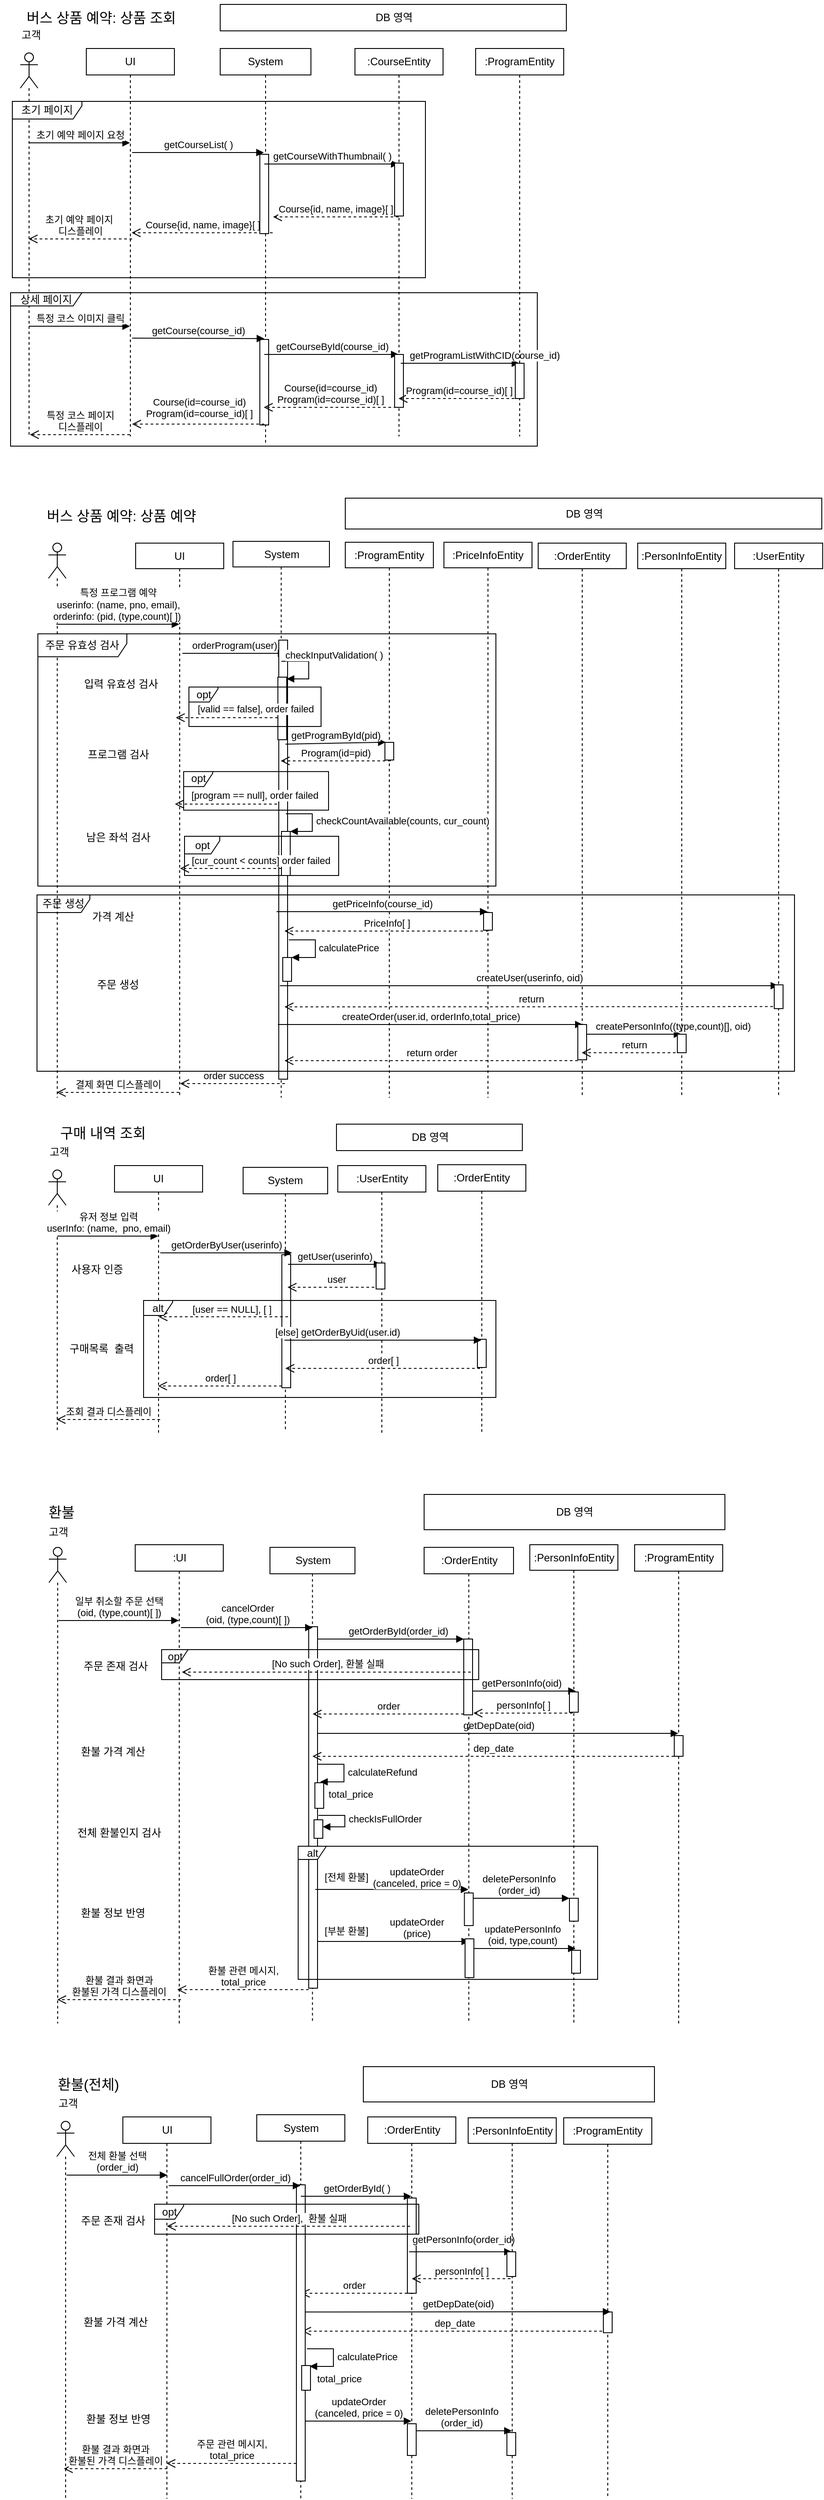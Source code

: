 <mxfile version="20.5.3" type="device"><diagram id="GfNrLDtr0zO1gvwjfCvY" name="Page-1"><mxGraphModel dx="1022" dy="834" grid="0" gridSize="10" guides="1" tooltips="1" connect="1" arrows="1" fold="1" page="0" pageScale="1" pageWidth="827" pageHeight="1169" math="0" shadow="0"><root><mxCell id="0"/><mxCell id="1" parent="0"/><mxCell id="UhFDHR-IhUMHnMBm83gX-35" value=":PersonInfoEntity" style="shape=umlLifeline;perimeter=lifelinePerimeter;whiteSpace=wrap;html=1;container=1;collapsible=0;recursiveResize=0;outlineConnect=0;size=29;" vertex="1" parent="1"><mxGeometry x="1108.5" y="1927" width="100" height="543" as="geometry"/></mxCell><mxCell id="UhFDHR-IhUMHnMBm83gX-37" value="getPersonInfo(oid)" style="html=1;verticalAlign=bottom;endArrow=block;rounded=0;" edge="1" parent="UhFDHR-IhUMHnMBm83gX-35"><mxGeometry width="80" relative="1" as="geometry"><mxPoint x="-72.25" y="166" as="sourcePoint"/><mxPoint x="52.25" y="166" as="targetPoint"/></mxGeometry></mxCell><mxCell id="UhFDHR-IhUMHnMBm83gX-53" value="" style="html=1;points=[];perimeter=orthogonalPerimeter;" vertex="1" parent="UhFDHR-IhUMHnMBm83gX-35"><mxGeometry x="45" y="167" width="10" height="23" as="geometry"/></mxCell><mxCell id="UhFDHR-IhUMHnMBm83gX-162" value="deletePersonInfo&lt;br&gt;(order_id)" style="html=1;verticalAlign=bottom;endArrow=block;rounded=0;" edge="1" parent="UhFDHR-IhUMHnMBm83gX-35"><mxGeometry width="80" relative="1" as="geometry"><mxPoint x="-70.5" y="401" as="sourcePoint"/><mxPoint x="45" y="401" as="targetPoint"/></mxGeometry></mxCell><mxCell id="UhFDHR-IhUMHnMBm83gX-164" value="" style="html=1;points=[];perimeter=orthogonalPerimeter;" vertex="1" parent="UhFDHR-IhUMHnMBm83gX-35"><mxGeometry x="45" y="401" width="10" height="26" as="geometry"/></mxCell><mxCell id="sIhZsFlG4yzHxN1_zQVC-158" value="System" style="shape=umlLifeline;perimeter=lifelinePerimeter;whiteSpace=wrap;html=1;container=1;collapsible=0;recursiveResize=0;outlineConnect=0;size=30;" parent="1" vertex="1"><mxGeometry x="798.5" y="2573.5" width="100" height="435.5" as="geometry"/></mxCell><mxCell id="UhFDHR-IhUMHnMBm83gX-2" value="calculatePrice" style="edgeStyle=orthogonalEdgeStyle;html=1;align=left;spacingLeft=2;endArrow=block;rounded=0;entryX=1;entryY=0;" edge="1" parent="sIhZsFlG4yzHxN1_zQVC-158"><mxGeometry relative="1" as="geometry"><mxPoint x="57" y="265.5" as="sourcePoint"/><Array as="points"><mxPoint x="87" y="265.5"/></Array><mxPoint x="60" y="285.5" as="targetPoint"/></mxGeometry></mxCell><mxCell id="sIhZsFlG4yzHxN1_zQVC-162" value=":OrderEntity" style="shape=umlLifeline;perimeter=lifelinePerimeter;whiteSpace=wrap;html=1;container=1;collapsible=0;recursiveResize=0;outlineConnect=0;size=30;" parent="1" vertex="1"><mxGeometry x="924.5" y="2576" width="100" height="433" as="geometry"/></mxCell><mxCell id="mg04Ab-0v1xo1AIyvsIY-19" value="" style="html=1;points=[];perimeter=orthogonalPerimeter;" parent="sIhZsFlG4yzHxN1_zQVC-162" vertex="1"><mxGeometry x="45" y="92" width="10" height="108" as="geometry"/></mxCell><mxCell id="UhFDHR-IhUMHnMBm83gX-8" value="getPersonInfo(order_id)" style="html=1;verticalAlign=bottom;endArrow=block;rounded=0;" edge="1" parent="sIhZsFlG4yzHxN1_zQVC-162"><mxGeometry x="0.047" y="5" width="80" relative="1" as="geometry"><mxPoint x="47" y="153" as="sourcePoint"/><mxPoint x="163.5" y="153" as="targetPoint"/><mxPoint as="offset"/></mxGeometry></mxCell><mxCell id="UhFDHR-IhUMHnMBm83gX-15" value="order" style="html=1;verticalAlign=bottom;endArrow=open;dashed=1;endSize=8;rounded=0;" edge="1" parent="sIhZsFlG4yzHxN1_zQVC-162" target="sIhZsFlG4yzHxN1_zQVC-158"><mxGeometry relative="1" as="geometry"><mxPoint x="45" y="200" as="sourcePoint"/><mxPoint x="-35" y="200" as="targetPoint"/></mxGeometry></mxCell><mxCell id="UhFDHR-IhUMHnMBm83gX-187" value="dep_date" style="html=1;verticalAlign=bottom;endArrow=open;dashed=1;endSize=8;rounded=0;fontSize=11;" edge="1" parent="sIhZsFlG4yzHxN1_zQVC-162" source="UhFDHR-IhUMHnMBm83gX-181"><mxGeometry relative="1" as="geometry"><mxPoint x="336.75" y="243" as="sourcePoint"/><mxPoint x="-74.5" y="243" as="targetPoint"/></mxGeometry></mxCell><mxCell id="sIhZsFlG4yzHxN1_zQVC-166" value="UI" style="shape=umlLifeline;perimeter=lifelinePerimeter;whiteSpace=wrap;html=1;container=1;collapsible=0;recursiveResize=0;outlineConnect=0;size=30;" parent="1" vertex="1"><mxGeometry x="646.5" y="2576" width="100" height="433" as="geometry"/></mxCell><mxCell id="UhFDHR-IhUMHnMBm83gX-30" value="환불 가격 계산" style="text;html=1;align=center;verticalAlign=middle;resizable=0;points=[];autosize=1;strokeColor=none;fillColor=none;" vertex="1" parent="sIhZsFlG4yzHxN1_zQVC-166"><mxGeometry x="-59" y="218" width="100" height="30" as="geometry"/></mxCell><mxCell id="mg04Ab-0v1xo1AIyvsIY-9" value=":PersonInfoEntity" style="shape=umlLifeline;perimeter=lifelinePerimeter;whiteSpace=wrap;html=1;container=1;collapsible=0;recursiveResize=0;outlineConnect=0;size=29;" parent="1" vertex="1"><mxGeometry x="1038.5" y="2577" width="100" height="432" as="geometry"/></mxCell><mxCell id="UhFDHR-IhUMHnMBm83gX-12" value="" style="html=1;points=[];perimeter=orthogonalPerimeter;" vertex="1" parent="mg04Ab-0v1xo1AIyvsIY-9"><mxGeometry x="44" y="152" width="10" height="28" as="geometry"/></mxCell><mxCell id="sIhZsFlG4yzHxN1_zQVC-126" value="System" style="shape=umlLifeline;perimeter=lifelinePerimeter;whiteSpace=wrap;html=1;container=1;collapsible=0;recursiveResize=0;outlineConnect=0;size=30;" parent="1" vertex="1"><mxGeometry x="783" y="1499" width="96" height="300" as="geometry"/></mxCell><mxCell id="sIhZsFlG4yzHxN1_zQVC-127" value="" style="html=1;points=[];perimeter=orthogonalPerimeter;" parent="sIhZsFlG4yzHxN1_zQVC-126" vertex="1"><mxGeometry x="44" y="99" width="10" height="151" as="geometry"/></mxCell><mxCell id="7xOfhtgCOJV402fE5zVC-4" value="getUser(userinfo)" style="html=1;verticalAlign=bottom;endArrow=block;rounded=0;" parent="sIhZsFlG4yzHxN1_zQVC-126" target="7xOfhtgCOJV402fE5zVC-1" edge="1"><mxGeometry width="80" relative="1" as="geometry"><mxPoint x="51" y="110" as="sourcePoint"/><mxPoint x="176" y="110" as="targetPoint"/></mxGeometry></mxCell><mxCell id="sIhZsFlG4yzHxN1_zQVC-134" value=":OrderEntity" style="shape=umlLifeline;perimeter=lifelinePerimeter;whiteSpace=wrap;html=1;container=1;collapsible=0;recursiveResize=0;outlineConnect=0;size=30;" parent="1" vertex="1"><mxGeometry x="1004" y="1496" width="100" height="303" as="geometry"/></mxCell><mxCell id="7xOfhtgCOJV402fE5zVC-11" value="" style="html=1;points=[];perimeter=orthogonalPerimeter;" parent="sIhZsFlG4yzHxN1_zQVC-134" vertex="1"><mxGeometry x="45" y="198" width="10" height="32" as="geometry"/></mxCell><mxCell id="sIhZsFlG4yzHxN1_zQVC-146" value="UI" style="shape=umlLifeline;perimeter=lifelinePerimeter;whiteSpace=wrap;html=1;container=1;collapsible=0;recursiveResize=0;outlineConnect=0;size=30;" parent="1" vertex="1"><mxGeometry x="637" y="1497" width="100" height="303" as="geometry"/></mxCell><mxCell id="sIhZsFlG4yzHxN1_zQVC-154" value="조회 결과 디스플레이" style="html=1;verticalAlign=bottom;endArrow=open;dashed=1;endSize=8;rounded=0;" parent="sIhZsFlG4yzHxN1_zQVC-146" edge="1"><mxGeometry relative="1" as="geometry"><mxPoint x="51.75" y="288" as="sourcePoint"/><mxPoint x="-65.75" y="288" as="targetPoint"/></mxGeometry></mxCell><mxCell id="sIhZsFlG4yzHxN1_zQVC-151" value="[user == NULL], [ ]" style="html=1;verticalAlign=bottom;endArrow=open;dashed=1;endSize=8;rounded=0;" parent="sIhZsFlG4yzHxN1_zQVC-146" target="sIhZsFlG4yzHxN1_zQVC-146" edge="1"><mxGeometry x="-0.132" relative="1" as="geometry"><mxPoint x="197" y="171.5" as="sourcePoint"/><mxPoint x="54.5" y="171.5" as="targetPoint"/><mxPoint as="offset"/></mxGeometry></mxCell><mxCell id="7xOfhtgCOJV402fE5zVC-1" value=":UserEntity" style="shape=umlLifeline;perimeter=lifelinePerimeter;whiteSpace=wrap;html=1;container=1;collapsible=0;recursiveResize=0;outlineConnect=0;size=30;" parent="1" vertex="1"><mxGeometry x="890.5" y="1497" width="100" height="303" as="geometry"/></mxCell><mxCell id="7xOfhtgCOJV402fE5zVC-7" value="user" style="html=1;verticalAlign=bottom;endArrow=open;dashed=1;endSize=8;rounded=0;" parent="7xOfhtgCOJV402fE5zVC-1" edge="1"><mxGeometry relative="1" as="geometry"><mxPoint x="53.5" y="138" as="sourcePoint"/><mxPoint x="-57" y="138" as="targetPoint"/></mxGeometry></mxCell><mxCell id="7xOfhtgCOJV402fE5zVC-8" value="" style="html=1;points=[];perimeter=orthogonalPerimeter;" parent="7xOfhtgCOJV402fE5zVC-1" vertex="1"><mxGeometry x="43.5" y="110.5" width="10" height="29.5" as="geometry"/></mxCell><mxCell id="7xOfhtgCOJV402fE5zVC-14" value="order[ ]" style="html=1;verticalAlign=bottom;endArrow=open;dashed=1;endSize=8;rounded=0;" parent="7xOfhtgCOJV402fE5zVC-1" target="sIhZsFlG4yzHxN1_zQVC-126" edge="1"><mxGeometry relative="1" as="geometry"><mxPoint x="161.5" y="230" as="sourcePoint"/><mxPoint x="81.5" y="230" as="targetPoint"/></mxGeometry></mxCell><mxCell id="1fMzJiIHz4zzHTiqULEt-115" value=":PriceInfoEntity" style="shape=umlLifeline;perimeter=lifelinePerimeter;whiteSpace=wrap;html=1;container=1;collapsible=0;recursiveResize=0;outlineConnect=0;size=29;" parent="1" vertex="1"><mxGeometry x="1011" y="790" width="100" height="630" as="geometry"/></mxCell><mxCell id="1fMzJiIHz4zzHTiqULEt-116" value="" style="html=1;points=[];perimeter=orthogonalPerimeter;" parent="1fMzJiIHz4zzHTiqULEt-115" vertex="1"><mxGeometry x="45" y="420" width="10" height="20" as="geometry"/></mxCell><mxCell id="1fMzJiIHz4zzHTiqULEt-83" value="UI" style="shape=umlLifeline;perimeter=lifelinePerimeter;whiteSpace=wrap;html=1;container=1;collapsible=0;recursiveResize=0;outlineConnect=0;size=29;" parent="1" vertex="1"><mxGeometry x="661" y="791" width="100" height="629" as="geometry"/></mxCell><mxCell id="1fMzJiIHz4zzHTiqULEt-84" value="orderProgram(user)" style="html=1;verticalAlign=bottom;endArrow=block;rounded=0;" parent="1fMzJiIHz4zzHTiqULEt-83" edge="1"><mxGeometry width="80" relative="1" as="geometry"><mxPoint x="53" y="125" as="sourcePoint"/><mxPoint x="170" y="125" as="targetPoint"/></mxGeometry></mxCell><mxCell id="1fMzJiIHz4zzHTiqULEt-85" value="결제 화면 디스플레이" style="html=1;verticalAlign=bottom;endArrow=open;dashed=1;endSize=8;rounded=0;" parent="1fMzJiIHz4zzHTiqULEt-83" edge="1" source="1fMzJiIHz4zzHTiqULEt-83"><mxGeometry relative="1" as="geometry"><mxPoint x="54.5" y="623" as="sourcePoint"/><mxPoint x="-89.5" y="623" as="targetPoint"/></mxGeometry></mxCell><mxCell id="1fMzJiIHz4zzHTiqULEt-86" value=":ProgramEntity" style="shape=umlLifeline;perimeter=lifelinePerimeter;whiteSpace=wrap;html=1;container=1;collapsible=0;recursiveResize=0;outlineConnect=0;size=29;" parent="1" vertex="1"><mxGeometry x="899" y="790" width="100" height="630" as="geometry"/></mxCell><mxCell id="1fMzJiIHz4zzHTiqULEt-87" value="" style="html=1;points=[];perimeter=orthogonalPerimeter;" parent="1fMzJiIHz4zzHTiqULEt-86" vertex="1"><mxGeometry x="45" y="227" width="10" height="20" as="geometry"/></mxCell><mxCell id="1fMzJiIHz4zzHTiqULEt-88" value="System" style="shape=umlLifeline;perimeter=lifelinePerimeter;whiteSpace=wrap;html=1;container=1;collapsible=0;recursiveResize=0;outlineConnect=0;size=29;" parent="1" vertex="1"><mxGeometry x="771.5" y="789" width="109.5" height="631" as="geometry"/></mxCell><mxCell id="1fMzJiIHz4zzHTiqULEt-89" value="" style="html=1;points=[];perimeter=orthogonalPerimeter;" parent="1fMzJiIHz4zzHTiqULEt-88" vertex="1"><mxGeometry x="52" y="112" width="10" height="498" as="geometry"/></mxCell><mxCell id="1fMzJiIHz4zzHTiqULEt-90" value="" style="html=1;points=[];perimeter=orthogonalPerimeter;" parent="1fMzJiIHz4zzHTiqULEt-88" vertex="1"><mxGeometry x="51" y="154" width="10" height="71" as="geometry"/></mxCell><mxCell id="1fMzJiIHz4zzHTiqULEt-91" value="checkInputValidation( )" style="edgeStyle=orthogonalEdgeStyle;html=1;align=left;spacingLeft=2;endArrow=block;rounded=0;entryX=1;entryY=0;" parent="1fMzJiIHz4zzHTiqULEt-88" edge="1"><mxGeometry x="-1" y="7" relative="1" as="geometry"><mxPoint x="55" y="136" as="sourcePoint"/><Array as="points"><mxPoint x="86" y="136"/></Array><mxPoint x="61" y="156" as="targetPoint"/><mxPoint as="offset"/></mxGeometry></mxCell><mxCell id="1fMzJiIHz4zzHTiqULEt-92" value="[valid == false], order failed" style="html=1;verticalAlign=bottom;endArrow=open;dashed=1;endSize=8;rounded=0;" parent="1fMzJiIHz4zzHTiqULEt-88" edge="1"><mxGeometry x="-0.551" y="-1" relative="1" as="geometry"><mxPoint x="51" y="200" as="sourcePoint"/><mxPoint x="-64.9" y="200" as="targetPoint"/><mxPoint as="offset"/></mxGeometry></mxCell><mxCell id="1fMzJiIHz4zzHTiqULEt-93" value="opt" style="shape=umlFrame;whiteSpace=wrap;html=1;width=33;height=17;" parent="1fMzJiIHz4zzHTiqULEt-88" vertex="1"><mxGeometry x="-50" y="165.25" width="150" height="44.75" as="geometry"/></mxCell><mxCell id="1fMzJiIHz4zzHTiqULEt-94" value="PriceInfo[ ]" style="html=1;verticalAlign=bottom;endArrow=open;dashed=1;endSize=8;rounded=0;" parent="1fMzJiIHz4zzHTiqULEt-88" edge="1"><mxGeometry relative="1" as="geometry"><mxPoint x="290" y="442" as="sourcePoint"/><mxPoint x="58.5" y="442" as="targetPoint"/></mxGeometry></mxCell><mxCell id="1fMzJiIHz4zzHTiqULEt-96" value="order success" style="html=1;verticalAlign=bottom;endArrow=open;dashed=1;endSize=8;rounded=0;" parent="1fMzJiIHz4zzHTiqULEt-88" edge="1"><mxGeometry x="-0.015" relative="1" as="geometry"><mxPoint x="59" y="615" as="sourcePoint"/><mxPoint x="-60" y="615" as="targetPoint"/><mxPoint as="offset"/></mxGeometry></mxCell><mxCell id="1fMzJiIHz4zzHTiqULEt-97" value="" style="html=1;points=[];perimeter=orthogonalPerimeter;" parent="1fMzJiIHz4zzHTiqULEt-88" vertex="1"><mxGeometry x="55" y="329" width="10" height="50" as="geometry"/></mxCell><mxCell id="1fMzJiIHz4zzHTiqULEt-98" value="checkCountAvailable(counts, cur_count)" style="edgeStyle=orthogonalEdgeStyle;html=1;align=left;spacingLeft=2;endArrow=block;rounded=0;entryX=1;entryY=0;" parent="1fMzJiIHz4zzHTiqULEt-88" edge="1"><mxGeometry relative="1" as="geometry"><mxPoint x="60" y="309" as="sourcePoint"/><Array as="points"><mxPoint x="90" y="309"/></Array><mxPoint x="65" y="329" as="targetPoint"/></mxGeometry></mxCell><mxCell id="1fMzJiIHz4zzHTiqULEt-100" value="[cur_count &amp;lt; counts] order failed" style="html=1;verticalAlign=bottom;endArrow=open;dashed=1;endSize=8;rounded=0;" parent="1fMzJiIHz4zzHTiqULEt-88" edge="1"><mxGeometry x="-0.574" relative="1" as="geometry"><mxPoint x="55" y="371" as="sourcePoint"/><mxPoint x="-60" y="371" as="targetPoint"/><mxPoint x="1" as="offset"/></mxGeometry></mxCell><mxCell id="1fMzJiIHz4zzHTiqULEt-99" value="opt" style="shape=umlFrame;whiteSpace=wrap;html=1;width=40;height=20;" parent="1fMzJiIHz4zzHTiqULEt-88" vertex="1"><mxGeometry x="-55" y="334.5" width="175" height="44.5" as="geometry"/></mxCell><mxCell id="1fMzJiIHz4zzHTiqULEt-95" value="createOrder(user.id, orderInfo,total_price)" style="html=1;verticalAlign=bottom;endArrow=block;rounded=0;" parent="1fMzJiIHz4zzHTiqULEt-88" edge="1"><mxGeometry width="80" relative="1" as="geometry"><mxPoint x="51" y="548" as="sourcePoint"/><mxPoint x="397" y="548" as="targetPoint"/></mxGeometry></mxCell><mxCell id="1fMzJiIHz4zzHTiqULEt-103" value=":OrderEntity" style="shape=umlLifeline;perimeter=lifelinePerimeter;whiteSpace=wrap;html=1;container=1;collapsible=0;recursiveResize=0;outlineConnect=0;size=29;" parent="1" vertex="1"><mxGeometry x="1118" y="791" width="100" height="629" as="geometry"/></mxCell><mxCell id="1fMzJiIHz4zzHTiqULEt-104" value="" style="html=1;points=[];perimeter=orthogonalPerimeter;" parent="1fMzJiIHz4zzHTiqULEt-103" vertex="1"><mxGeometry x="45" y="546" width="10" height="40" as="geometry"/></mxCell><mxCell id="1fMzJiIHz4zzHTiqULEt-105" value="createPersonInfo((type,count)[], oid)" style="html=1;verticalAlign=bottom;endArrow=block;rounded=0;" parent="1fMzJiIHz4zzHTiqULEt-103" edge="1"><mxGeometry x="0.823" width="80" relative="1" as="geometry"><mxPoint x="55" y="557" as="sourcePoint"/><mxPoint x="162.5" y="557" as="targetPoint"/><mxPoint as="offset"/></mxGeometry></mxCell><mxCell id="1fMzJiIHz4zzHTiqULEt-106" value="return order" style="html=1;verticalAlign=bottom;endArrow=open;dashed=1;endSize=8;rounded=0;" parent="1fMzJiIHz4zzHTiqULEt-103" edge="1"><mxGeometry relative="1" as="geometry"><mxPoint x="45" y="587" as="sourcePoint"/><mxPoint x="-288" y="587" as="targetPoint"/></mxGeometry></mxCell><mxCell id="1fMzJiIHz4zzHTiqULEt-109" value=":PersonInfoEntity" style="shape=umlLifeline;perimeter=lifelinePerimeter;whiteSpace=wrap;html=1;container=1;collapsible=0;recursiveResize=0;outlineConnect=0;size=29;" parent="1" vertex="1"><mxGeometry x="1231" y="791" width="100" height="629" as="geometry"/></mxCell><mxCell id="1fMzJiIHz4zzHTiqULEt-111" value="" style="html=1;points=[];perimeter=orthogonalPerimeter;" parent="1fMzJiIHz4zzHTiqULEt-109" vertex="1"><mxGeometry x="45" y="557" width="10" height="21" as="geometry"/></mxCell><mxCell id="1fMzJiIHz4zzHTiqULEt-112" value="return" style="html=1;verticalAlign=bottom;endArrow=open;dashed=1;endSize=8;rounded=0;" parent="1fMzJiIHz4zzHTiqULEt-109" edge="1"><mxGeometry relative="1" as="geometry"><mxPoint x="55" y="578" as="sourcePoint"/><mxPoint x="-63.5" y="578" as="targetPoint"/></mxGeometry></mxCell><mxCell id="1fMzJiIHz4zzHTiqULEt-118" value=":UserEntity" style="shape=umlLifeline;perimeter=lifelinePerimeter;whiteSpace=wrap;html=1;container=1;collapsible=0;recursiveResize=0;outlineConnect=0;size=29;" parent="1" vertex="1"><mxGeometry x="1341" y="791" width="100" height="629" as="geometry"/></mxCell><mxCell id="lu7XSbLAkxCHB7hNJSFZ-29" value="주문 생성" style="shape=umlFrame;whiteSpace=wrap;html=1;width=60;height=20;" parent="1" vertex="1"><mxGeometry x="549" y="1190" width="860" height="200" as="geometry"/></mxCell><mxCell id="sIhZsFlG4yzHxN1_zQVC-182" value="" style="html=1;points=[];perimeter=orthogonalPerimeter;" parent="1" vertex="1"><mxGeometry x="843.5" y="2653" width="10" height="336" as="geometry"/></mxCell><mxCell id="mbNyT4xCGNBNv07ksk3Z-116" value="" style="shape=umlLifeline;participant=umlActor;perimeter=lifelinePerimeter;whiteSpace=wrap;html=1;container=1;collapsible=0;recursiveResize=0;verticalAlign=top;spacingTop=36;outlineConnect=0;" parent="1" vertex="1"><mxGeometry x="530" y="235" width="20" height="435" as="geometry"/></mxCell><mxCell id="mbNyT4xCGNBNv07ksk3Z-117" value="초기 예약 페이지 요청" style="html=1;verticalAlign=bottom;endArrow=block;rounded=0;" parent="mbNyT4xCGNBNv07ksk3Z-116" edge="1"><mxGeometry width="80" relative="1" as="geometry"><mxPoint x="10" y="102" as="sourcePoint"/><mxPoint x="124.5" y="102" as="targetPoint"/></mxGeometry></mxCell><mxCell id="mbNyT4xCGNBNv07ksk3Z-118" value="getCourseList( )" style="html=1;verticalAlign=bottom;endArrow=block;rounded=0;" parent="1" edge="1"><mxGeometry width="80" relative="1" as="geometry"><mxPoint x="657" y="348" as="sourcePoint"/><mxPoint x="806.5" y="348" as="targetPoint"/></mxGeometry></mxCell><mxCell id="mbNyT4xCGNBNv07ksk3Z-119" value="Course{id, name, image}[ ]" style="html=1;verticalAlign=bottom;endArrow=open;dashed=1;endSize=8;rounded=0;" parent="1" edge="1"><mxGeometry relative="1" as="geometry"><mxPoint x="816.5" y="439" as="sourcePoint"/><mxPoint x="656.5" y="439" as="targetPoint"/><Array as="points"><mxPoint x="717" y="439"/><mxPoint x="687" y="439"/></Array></mxGeometry></mxCell><mxCell id="mbNyT4xCGNBNv07ksk3Z-120" value="System" style="shape=umlLifeline;perimeter=lifelinePerimeter;whiteSpace=wrap;html=1;container=1;collapsible=0;recursiveResize=0;outlineConnect=0;size=30;" parent="1" vertex="1"><mxGeometry x="757" y="230" width="103" height="450" as="geometry"/></mxCell><mxCell id="mbNyT4xCGNBNv07ksk3Z-121" value="" style="html=1;points=[];perimeter=orthogonalPerimeter;" parent="mbNyT4xCGNBNv07ksk3Z-120" vertex="1"><mxGeometry x="45" y="120" width="10" height="90" as="geometry"/></mxCell><mxCell id="mbNyT4xCGNBNv07ksk3Z-122" value="" style="html=1;points=[];perimeter=orthogonalPerimeter;" parent="mbNyT4xCGNBNv07ksk3Z-120" vertex="1"><mxGeometry x="45" y="330" width="10" height="97" as="geometry"/></mxCell><mxCell id="mbNyT4xCGNBNv07ksk3Z-123" value="getCourseWithThumbnail( )" style="html=1;verticalAlign=bottom;endArrow=block;rounded=0;" parent="mbNyT4xCGNBNv07ksk3Z-120" edge="1"><mxGeometry width="80" relative="1" as="geometry"><mxPoint x="50" y="131" as="sourcePoint"/><mxPoint x="202.5" y="131" as="targetPoint"/></mxGeometry></mxCell><mxCell id="mbNyT4xCGNBNv07ksk3Z-124" value="getCourseById(course_id)" style="html=1;verticalAlign=bottom;endArrow=block;rounded=0;" parent="mbNyT4xCGNBNv07ksk3Z-120" edge="1"><mxGeometry width="80" relative="1" as="geometry"><mxPoint x="50" y="347" as="sourcePoint"/><mxPoint x="202.5" y="347" as="targetPoint"/></mxGeometry></mxCell><mxCell id="lu7XSbLAkxCHB7hNJSFZ-21" value="상세 페이지" style="shape=umlFrame;whiteSpace=wrap;html=1;width=81;height=15;" parent="mbNyT4xCGNBNv07ksk3Z-120" vertex="1"><mxGeometry x="-238" y="277" width="598" height="174" as="geometry"/></mxCell><mxCell id="mbNyT4xCGNBNv07ksk3Z-125" value="고객" style="text;html=1;align=center;verticalAlign=middle;resizable=0;points=[];autosize=1;strokeColor=none;fillColor=none;" parent="1" vertex="1"><mxGeometry x="517" y="200" width="50" height="30" as="geometry"/></mxCell><mxCell id="mbNyT4xCGNBNv07ksk3Z-126" value="getCourse(course_id)" style="html=1;verticalAlign=bottom;endArrow=block;rounded=0;" parent="1" edge="1"><mxGeometry width="80" relative="1" as="geometry"><mxPoint x="657" y="558.5" as="sourcePoint"/><mxPoint x="807" y="559" as="targetPoint"/></mxGeometry></mxCell><mxCell id="mbNyT4xCGNBNv07ksk3Z-127" value="Course(id=course_id)&lt;br&gt;Program(id=course_id)[ ]" style="html=1;verticalAlign=bottom;endArrow=open;dashed=1;endSize=8;rounded=0;" parent="1" edge="1"><mxGeometry x="-0.003" y="-3" relative="1" as="geometry"><mxPoint x="807" y="656" as="sourcePoint"/><mxPoint x="657" y="656" as="targetPoint"/><mxPoint x="1" as="offset"/></mxGeometry></mxCell><mxCell id="mbNyT4xCGNBNv07ksk3Z-128" value=":CourseEntity" style="shape=umlLifeline;perimeter=lifelinePerimeter;whiteSpace=wrap;html=1;container=1;collapsible=0;recursiveResize=0;outlineConnect=0;size=30;" parent="1" vertex="1"><mxGeometry x="910" y="230" width="100" height="440" as="geometry"/></mxCell><mxCell id="mbNyT4xCGNBNv07ksk3Z-129" value="" style="html=1;points=[];perimeter=orthogonalPerimeter;" parent="mbNyT4xCGNBNv07ksk3Z-128" vertex="1"><mxGeometry x="45" y="130" width="10" height="60" as="geometry"/></mxCell><mxCell id="mbNyT4xCGNBNv07ksk3Z-130" value="" style="html=1;points=[];perimeter=orthogonalPerimeter;" parent="mbNyT4xCGNBNv07ksk3Z-128" vertex="1"><mxGeometry x="45" y="347" width="10" height="60" as="geometry"/></mxCell><mxCell id="mbNyT4xCGNBNv07ksk3Z-131" value="getProgramListWithCID(course_id)" style="html=1;verticalAlign=bottom;endArrow=block;rounded=0;" parent="mbNyT4xCGNBNv07ksk3Z-128" edge="1"><mxGeometry x="0.413" width="80" relative="1" as="geometry"><mxPoint x="52" y="357" as="sourcePoint"/><mxPoint x="186.5" y="357" as="targetPoint"/><mxPoint as="offset"/></mxGeometry></mxCell><mxCell id="mbNyT4xCGNBNv07ksk3Z-134" value="Course{id, name, image}[ ]" style="html=1;verticalAlign=bottom;endArrow=open;dashed=1;endSize=8;rounded=0;" parent="1" edge="1"><mxGeometry relative="1" as="geometry"><mxPoint x="959.5" y="421" as="sourcePoint"/><mxPoint x="817" y="421" as="targetPoint"/></mxGeometry></mxCell><mxCell id="mbNyT4xCGNBNv07ksk3Z-135" value="버스 상품 예약: 상품 조회" style="text;strokeColor=none;fillColor=none;html=1;align=center;verticalAlign=middle;whiteSpace=wrap;rounded=0;fontSize=16;" parent="1" vertex="1"><mxGeometry x="507" y="175" width="230" height="40" as="geometry"/></mxCell><mxCell id="mbNyT4xCGNBNv07ksk3Z-138" value=":ProgramEntity" style="shape=umlLifeline;perimeter=lifelinePerimeter;whiteSpace=wrap;html=1;container=1;collapsible=0;recursiveResize=0;outlineConnect=0;size=30;" parent="1" vertex="1"><mxGeometry x="1047" y="230" width="100" height="440" as="geometry"/></mxCell><mxCell id="mbNyT4xCGNBNv07ksk3Z-139" value="" style="html=1;points=[];perimeter=orthogonalPerimeter;" parent="mbNyT4xCGNBNv07ksk3Z-138" vertex="1"><mxGeometry x="45" y="357" width="10" height="40" as="geometry"/></mxCell><mxCell id="mbNyT4xCGNBNv07ksk3Z-140" value="Program(id=course_id)[ ]" style="html=1;verticalAlign=bottom;endArrow=open;dashed=1;endSize=8;rounded=0;" parent="1" edge="1"><mxGeometry relative="1" as="geometry"><mxPoint x="1097" y="627" as="sourcePoint"/><mxPoint x="959.5" y="627" as="targetPoint"/></mxGeometry></mxCell><mxCell id="mbNyT4xCGNBNv07ksk3Z-141" value="Course(id=course_id)&lt;br&gt;Program(id=course_id)[ ]" style="html=1;verticalAlign=bottom;endArrow=open;dashed=1;endSize=8;rounded=0;" parent="1" edge="1"><mxGeometry relative="1" as="geometry"><mxPoint x="957" y="637" as="sourcePoint"/><mxPoint x="806.5" y="637" as="targetPoint"/></mxGeometry></mxCell><mxCell id="mbNyT4xCGNBNv07ksk3Z-142" value="UI" style="shape=umlLifeline;perimeter=lifelinePerimeter;whiteSpace=wrap;html=1;container=1;collapsible=0;recursiveResize=0;outlineConnect=0;size=30;" parent="1" vertex="1"><mxGeometry x="605" y="230" width="100" height="440" as="geometry"/></mxCell><mxCell id="mbNyT4xCGNBNv07ksk3Z-143" value="특정 코스 페이지&lt;br&gt;디스플레이" style="html=1;verticalAlign=bottom;endArrow=open;dashed=1;endSize=8;rounded=0;" parent="mbNyT4xCGNBNv07ksk3Z-142" edge="1"><mxGeometry relative="1" as="geometry"><mxPoint x="49.5" y="438" as="sourcePoint"/><mxPoint x="-64" y="438" as="targetPoint"/></mxGeometry></mxCell><mxCell id="mbNyT4xCGNBNv07ksk3Z-144" value="초기 예약 페이지&amp;nbsp;&lt;br&gt;디스플레이" style="html=1;verticalAlign=bottom;endArrow=open;dashed=1;endSize=8;rounded=0;" parent="1" edge="1"><mxGeometry relative="1" as="geometry"><mxPoint x="657" y="446" as="sourcePoint"/><mxPoint x="539.5" y="446" as="targetPoint"/></mxGeometry></mxCell><mxCell id="mbNyT4xCGNBNv07ksk3Z-145" value="특정 코스 이미지 클릭" style="html=1;verticalAlign=bottom;endArrow=block;rounded=0;" parent="1" edge="1"><mxGeometry width="80" relative="1" as="geometry"><mxPoint x="540" y="545" as="sourcePoint"/><mxPoint x="654.5" y="545" as="targetPoint"/></mxGeometry></mxCell><mxCell id="sIhZsFlG4yzHxN1_zQVC-2" value="버스 상품 예약: 상품 예약" style="text;strokeColor=none;fillColor=none;html=1;align=center;verticalAlign=middle;whiteSpace=wrap;rounded=0;fontSize=16;" parent="1" vertex="1"><mxGeometry x="543" y="740" width="204" height="40" as="geometry"/></mxCell><mxCell id="sIhZsFlG4yzHxN1_zQVC-122" value="" style="shape=umlLifeline;participant=umlActor;perimeter=lifelinePerimeter;whiteSpace=wrap;html=1;container=1;collapsible=0;recursiveResize=0;verticalAlign=top;spacingTop=36;outlineConnect=0;" parent="1" vertex="1"><mxGeometry x="562" y="1502" width="20" height="298" as="geometry"/></mxCell><mxCell id="sIhZsFlG4yzHxN1_zQVC-123" value="유저 정보 입력&lt;br&gt;userInfo: (name,&amp;nbsp; pno, email)" style="html=1;verticalAlign=bottom;endArrow=block;rounded=0;" parent="sIhZsFlG4yzHxN1_zQVC-122" target="sIhZsFlG4yzHxN1_zQVC-146" edge="1"><mxGeometry width="80" relative="1" as="geometry"><mxPoint x="10" y="75" as="sourcePoint"/><mxPoint x="90" y="75" as="targetPoint"/></mxGeometry></mxCell><mxCell id="sIhZsFlG4yzHxN1_zQVC-124" value="getOrderByUser(userinfo)" style="html=1;verticalAlign=bottom;endArrow=block;rounded=0;" parent="1" edge="1"><mxGeometry width="80" relative="1" as="geometry"><mxPoint x="689" y="1596" as="sourcePoint"/><mxPoint x="838.5" y="1596" as="targetPoint"/></mxGeometry></mxCell><mxCell id="sIhZsFlG4yzHxN1_zQVC-131" value="고객" style="text;html=1;align=center;verticalAlign=middle;resizable=0;points=[];autosize=1;strokeColor=none;fillColor=none;" parent="1" vertex="1"><mxGeometry x="549" y="1467" width="50" height="30" as="geometry"/></mxCell><mxCell id="sIhZsFlG4yzHxN1_zQVC-139" value="구매 내역 조회" style="text;strokeColor=none;fillColor=none;html=1;align=center;verticalAlign=middle;whiteSpace=wrap;rounded=0;fontSize=16;" parent="1" vertex="1"><mxGeometry x="543" y="1440" width="162" height="40" as="geometry"/></mxCell><mxCell id="sIhZsFlG4yzHxN1_zQVC-155" value="" style="shape=umlLifeline;participant=umlActor;perimeter=lifelinePerimeter;whiteSpace=wrap;html=1;container=1;collapsible=0;recursiveResize=0;verticalAlign=top;spacingTop=36;outlineConnect=0;" parent="1" vertex="1"><mxGeometry x="571.5" y="2581" width="20" height="428" as="geometry"/></mxCell><mxCell id="sIhZsFlG4yzHxN1_zQVC-161" value="고객" style="text;html=1;align=center;verticalAlign=middle;resizable=0;points=[];autosize=1;strokeColor=none;fillColor=none;" parent="1" vertex="1"><mxGeometry x="558.5" y="2546" width="50" height="30" as="geometry"/></mxCell><mxCell id="sIhZsFlG4yzHxN1_zQVC-165" value="환불(전체)" style="text;strokeColor=none;fillColor=none;html=1;align=center;verticalAlign=middle;whiteSpace=wrap;rounded=0;fontSize=16;" parent="1" vertex="1"><mxGeometry x="566.5" y="2519" width="80.5" height="40" as="geometry"/></mxCell><mxCell id="sIhZsFlG4yzHxN1_zQVC-192" value="" style="shape=umlLifeline;participant=umlActor;perimeter=lifelinePerimeter;whiteSpace=wrap;html=1;container=1;collapsible=0;recursiveResize=0;verticalAlign=top;spacingTop=36;outlineConnect=0;" parent="1" vertex="1"><mxGeometry x="562.5" y="1930" width="20" height="540" as="geometry"/></mxCell><mxCell id="sIhZsFlG4yzHxN1_zQVC-195" value="System" style="shape=umlLifeline;perimeter=lifelinePerimeter;whiteSpace=wrap;html=1;container=1;collapsible=0;recursiveResize=0;outlineConnect=0;size=30;" parent="1" vertex="1"><mxGeometry x="813.5" y="1930" width="96.5" height="540" as="geometry"/></mxCell><mxCell id="UhFDHR-IhUMHnMBm83gX-165" value="&lt;font style=&quot;font-size: 11px;&quot;&gt;total_price&lt;/font&gt;" style="text;html=1;align=center;verticalAlign=middle;resizable=0;points=[];autosize=1;strokeColor=none;fillColor=none;fontSize=12;" vertex="1" parent="sIhZsFlG4yzHxN1_zQVC-195"><mxGeometry x="56" y="265" width="70" height="30" as="geometry"/></mxCell><mxCell id="UhFDHR-IhUMHnMBm83gX-167" value="getDepDate(oid)" style="html=1;verticalAlign=bottom;endArrow=block;rounded=0;fontSize=11;" edge="1" parent="sIhZsFlG4yzHxN1_zQVC-195"><mxGeometry width="80" relative="1" as="geometry"><mxPoint x="54" y="211" as="sourcePoint"/><mxPoint x="463.5" y="211" as="targetPoint"/></mxGeometry></mxCell><mxCell id="sIhZsFlG4yzHxN1_zQVC-198" value="고객" style="text;html=1;align=center;verticalAlign=middle;resizable=0;points=[];autosize=1;strokeColor=none;fillColor=none;" parent="1" vertex="1"><mxGeometry x="547.5" y="1898" width="50" height="30" as="geometry"/></mxCell><mxCell id="sIhZsFlG4yzHxN1_zQVC-199" value=":OrderEntity" style="shape=umlLifeline;perimeter=lifelinePerimeter;whiteSpace=wrap;html=1;container=1;collapsible=0;recursiveResize=0;outlineConnect=0;size=30;" parent="1" vertex="1"><mxGeometry x="988.5" y="1930" width="101.5" height="540" as="geometry"/></mxCell><mxCell id="UhFDHR-IhUMHnMBm83gX-54" value="personInfo[ ]" style="html=1;verticalAlign=bottom;endArrow=open;dashed=1;endSize=8;rounded=0;" edge="1" parent="sIhZsFlG4yzHxN1_zQVC-199"><mxGeometry relative="1" as="geometry"><mxPoint x="168.5" y="188" as="sourcePoint"/><mxPoint x="56" y="188" as="targetPoint"/></mxGeometry></mxCell><mxCell id="UhFDHR-IhUMHnMBm83gX-153" value="updateOrder&lt;br&gt;(price)" style="html=1;verticalAlign=bottom;endArrow=block;rounded=0;" edge="1" parent="sIhZsFlG4yzHxN1_zQVC-199"><mxGeometry x="0.324" width="80" relative="1" as="geometry"><mxPoint x="-125" y="447" as="sourcePoint"/><mxPoint x="51" y="447" as="targetPoint"/><mxPoint as="offset"/></mxGeometry></mxCell><mxCell id="UhFDHR-IhUMHnMBm83gX-154" value="updatePersonInfo&lt;br&gt;(oid, type,count)" style="html=1;verticalAlign=bottom;endArrow=block;rounded=0;" edge="1" parent="sIhZsFlG4yzHxN1_zQVC-199"><mxGeometry width="80" relative="1" as="geometry"><mxPoint x="49.5" y="455" as="sourcePoint"/><mxPoint x="172" y="455" as="targetPoint"/></mxGeometry></mxCell><mxCell id="UhFDHR-IhUMHnMBm83gX-155" value="" style="html=1;points=[];perimeter=orthogonalPerimeter;" vertex="1" parent="sIhZsFlG4yzHxN1_zQVC-199"><mxGeometry x="46.5" y="444" width="10" height="44" as="geometry"/></mxCell><mxCell id="UhFDHR-IhUMHnMBm83gX-156" value="" style="html=1;points=[];perimeter=orthogonalPerimeter;" vertex="1" parent="sIhZsFlG4yzHxN1_zQVC-199"><mxGeometry x="167.5" y="457" width="10" height="26" as="geometry"/></mxCell><mxCell id="UhFDHR-IhUMHnMBm83gX-163" value="" style="html=1;points=[];perimeter=orthogonalPerimeter;" vertex="1" parent="sIhZsFlG4yzHxN1_zQVC-199"><mxGeometry x="45.75" y="392" width="10" height="37" as="geometry"/></mxCell><mxCell id="sIhZsFlG4yzHxN1_zQVC-202" value="환불" style="text;strokeColor=none;fillColor=none;html=1;align=center;verticalAlign=middle;whiteSpace=wrap;rounded=0;fontSize=16;" parent="1" vertex="1"><mxGeometry x="534.5" y="1870" width="84" height="40" as="geometry"/></mxCell><mxCell id="sIhZsFlG4yzHxN1_zQVC-203" value=":UI" style="shape=umlLifeline;perimeter=lifelinePerimeter;whiteSpace=wrap;html=1;container=1;collapsible=0;recursiveResize=0;outlineConnect=0;size=30;" parent="1" vertex="1"><mxGeometry x="660.5" y="1927" width="100" height="543" as="geometry"/></mxCell><mxCell id="1fMzJiIHz4zzHTiqULEt-81" value="" style="shape=umlLifeline;participant=umlActor;perimeter=lifelinePerimeter;whiteSpace=wrap;html=1;container=1;collapsible=0;recursiveResize=0;verticalAlign=top;spacingTop=36;outlineConnect=0;" parent="1" vertex="1"><mxGeometry x="562" y="791" width="20" height="629" as="geometry"/></mxCell><mxCell id="1fMzJiIHz4zzHTiqULEt-82" value="특정 프로그램 예약&lt;br&gt;userinfo: (name, pno, email),&lt;br&gt;orderinfo: (pid, (type,count)[ ])&amp;nbsp;" style="html=1;verticalAlign=bottom;endArrow=block;rounded=0;" parent="1fMzJiIHz4zzHTiqULEt-81" edge="1"><mxGeometry width="80" relative="1" as="geometry"><mxPoint x="9" y="92" as="sourcePoint"/><mxPoint x="148.5" y="92" as="targetPoint"/></mxGeometry></mxCell><mxCell id="1fMzJiIHz4zzHTiqULEt-107" value="Program(id=pid)" style="html=1;verticalAlign=bottom;endArrow=open;dashed=1;endSize=8;rounded=0;" parent="1" edge="1"><mxGeometry relative="1" as="geometry"><mxPoint x="950.5" y="1038" as="sourcePoint"/><mxPoint x="825.75" y="1038" as="targetPoint"/><Array as="points"><mxPoint x="871" y="1038"/></Array></mxGeometry></mxCell><mxCell id="1fMzJiIHz4zzHTiqULEt-108" value="getProgramById(pid)" style="html=1;verticalAlign=bottom;endArrow=block;rounded=0;entryX=0.08;entryY=-0.01;entryDx=0;entryDy=0;entryPerimeter=0;" parent="1" target="1fMzJiIHz4zzHTiqULEt-87" edge="1"><mxGeometry width="80" relative="1" as="geometry"><mxPoint x="831.1" y="1019" as="sourcePoint"/><mxPoint x="940.5" y="1019" as="targetPoint"/></mxGeometry></mxCell><mxCell id="1fMzJiIHz4zzHTiqULEt-113" value="opt" style="shape=umlFrame;whiteSpace=wrap;html=1;width=33;height=17;" parent="1" vertex="1"><mxGeometry x="715.5" y="1050.12" width="164.5" height="43.75" as="geometry"/></mxCell><mxCell id="1fMzJiIHz4zzHTiqULEt-114" value="[program == null], order failed" style="html=1;verticalAlign=bottom;endArrow=open;dashed=1;endSize=8;rounded=0;" parent="1" edge="1"><mxGeometry x="-0.551" y="-1" relative="1" as="geometry"><mxPoint x="821.5" y="1087" as="sourcePoint"/><mxPoint x="705.6" y="1087" as="targetPoint"/><mxPoint as="offset"/></mxGeometry></mxCell><mxCell id="1fMzJiIHz4zzHTiqULEt-117" value="getPriceInfo(course_id)" style="html=1;verticalAlign=bottom;endArrow=block;rounded=0;" parent="1" edge="1"><mxGeometry width="80" relative="1" as="geometry"><mxPoint x="821" y="1209" as="sourcePoint"/><mxPoint x="1060.5" y="1209" as="targetPoint"/></mxGeometry></mxCell><mxCell id="sIhZsFlG4yzHxN1_zQVC-150" value="alt" style="shape=umlFrame;whiteSpace=wrap;html=1;width=33;height=17;" parent="1" vertex="1"><mxGeometry x="670" y="1650" width="400" height="110" as="geometry"/></mxCell><mxCell id="7xOfhtgCOJV402fE5zVC-10" value="[else] getOrderByUid(user.id)" style="html=1;verticalAlign=bottom;endArrow=block;rounded=0;" parent="1" edge="1"><mxGeometry x="-0.463" width="80" relative="1" as="geometry"><mxPoint x="830" y="1695" as="sourcePoint"/><mxPoint x="1053.5" y="1695" as="targetPoint"/><mxPoint as="offset"/></mxGeometry></mxCell><mxCell id="sIhZsFlG4yzHxN1_zQVC-191" value="환불 결과 화면과&lt;br&gt;환불된 가격 디스플레이" style="html=1;verticalAlign=bottom;endArrow=open;dashed=1;endSize=8;rounded=0;" parent="1" edge="1"><mxGeometry relative="1" as="geometry"><mxPoint x="697" y="2975" as="sourcePoint"/><mxPoint x="579.5" y="2975" as="targetPoint"/></mxGeometry></mxCell><mxCell id="sIhZsFlG4yzHxN1_zQVC-171" value="전체 환불 선택&lt;br&gt;(order_id)" style="html=1;verticalAlign=bottom;endArrow=block;rounded=0;" parent="1" edge="1"><mxGeometry width="80" relative="1" as="geometry"><mxPoint x="582.5" y="2642" as="sourcePoint"/><mxPoint x="697" y="2642" as="targetPoint"/></mxGeometry></mxCell><mxCell id="sIhZsFlG4yzHxN1_zQVC-183" value="getOrderById( )" style="html=1;verticalAlign=bottom;endArrow=block;rounded=0;" parent="1" target="sIhZsFlG4yzHxN1_zQVC-162" edge="1"><mxGeometry width="80" relative="1" as="geometry"><mxPoint x="848.5" y="2666" as="sourcePoint"/><mxPoint x="942.5" y="2666" as="targetPoint"/></mxGeometry></mxCell><mxCell id="sIhZsFlG4yzHxN1_zQVC-186" value="opt" style="shape=umlFrame;whiteSpace=wrap;html=1;width=33;height=17;" parent="1" vertex="1"><mxGeometry x="682.5" y="2675" width="300" height="34" as="geometry"/></mxCell><mxCell id="sIhZsFlG4yzHxN1_zQVC-187" value="[No such Order],&amp;nbsp; 환불 실패" style="html=1;verticalAlign=bottom;endArrow=open;dashed=1;endSize=8;rounded=0;" parent="1" target="sIhZsFlG4yzHxN1_zQVC-166" edge="1"><mxGeometry relative="1" as="geometry"><mxPoint x="972.5" y="2700" as="sourcePoint"/><mxPoint x="856" y="2700" as="targetPoint"/></mxGeometry></mxCell><mxCell id="7xOfhtgCOJV402fE5zVC-15" value="order[ ]" style="html=1;verticalAlign=bottom;endArrow=open;dashed=1;endSize=8;rounded=0;" parent="1" edge="1"><mxGeometry relative="1" as="geometry"><mxPoint x="827" y="1747" as="sourcePoint"/><mxPoint x="686.5" y="1747" as="targetPoint"/></mxGeometry></mxCell><mxCell id="7xOfhtgCOJV402fE5zVC-17" value="사용자 인증" style="text;html=1;align=center;verticalAlign=middle;resizable=0;points=[];autosize=1;strokeColor=none;fillColor=none;" parent="1" vertex="1"><mxGeometry x="571.5" y="1600" width="90" height="30" as="geometry"/></mxCell><mxCell id="mg04Ab-0v1xo1AIyvsIY-1" value="구매목록&amp;nbsp; 출력" style="text;html=1;align=center;verticalAlign=middle;resizable=0;points=[];autosize=1;strokeColor=none;fillColor=none;" parent="1" vertex="1"><mxGeometry x="572" y="1690" width="100" height="30" as="geometry"/></mxCell><mxCell id="mg04Ab-0v1xo1AIyvsIY-3" value="주문 관련 메시지,&lt;br&gt;total_price" style="html=1;verticalAlign=bottom;endArrow=open;dashed=1;endSize=8;rounded=0;" parent="1" edge="1"><mxGeometry relative="1" as="geometry"><mxPoint x="843.5" y="2969" as="sourcePoint"/><mxPoint x="696" y="2969" as="targetPoint"/></mxGeometry></mxCell><mxCell id="1fMzJiIHz4zzHTiqULEt-110" value="createUser(userinfo, oid)" style="html=1;verticalAlign=bottom;endArrow=block;rounded=0;" parent="1" edge="1"><mxGeometry width="80" relative="1" as="geometry"><mxPoint x="824.75" y="1293" as="sourcePoint"/><mxPoint x="1390.5" y="1293" as="targetPoint"/></mxGeometry></mxCell><mxCell id="1fMzJiIHz4zzHTiqULEt-120" value="return" style="html=1;verticalAlign=bottom;endArrow=open;dashed=1;endSize=8;rounded=0;" parent="1" edge="1"><mxGeometry relative="1" as="geometry"><mxPoint x="1390.5" y="1316.648" as="sourcePoint"/><mxPoint x="830" y="1317" as="targetPoint"/></mxGeometry></mxCell><mxCell id="1fMzJiIHz4zzHTiqULEt-119" value="" style="html=1;points=[];perimeter=orthogonalPerimeter;" parent="1" vertex="1"><mxGeometry x="1386" y="1292" width="10" height="27" as="geometry"/></mxCell><mxCell id="sIhZsFlG4yzHxN1_zQVC-212" value="getOrderById(order_id)" style="html=1;verticalAlign=bottom;endArrow=block;rounded=0;" parent="1" edge="1"><mxGeometry x="0.124" width="80" relative="1" as="geometry"><mxPoint x="862" y="2034" as="sourcePoint"/><mxPoint x="1033.5" y="2034" as="targetPoint"/><mxPoint as="offset"/></mxGeometry></mxCell><mxCell id="sIhZsFlG4yzHxN1_zQVC-211" value="" style="html=1;points=[];perimeter=orthogonalPerimeter;" parent="1" vertex="1"><mxGeometry x="857.5" y="2020" width="10" height="410" as="geometry"/></mxCell><mxCell id="sIhZsFlG4yzHxN1_zQVC-209" value="일부 취소할 주문 선택&lt;br&gt;(oid, (type,count)[ ])" style="html=1;verticalAlign=bottom;endArrow=block;rounded=0;" parent="1" edge="1" target="sIhZsFlG4yzHxN1_zQVC-203"><mxGeometry width="80" relative="1" as="geometry"><mxPoint x="573.5" y="2013" as="sourcePoint"/><mxPoint x="688.0" y="2013" as="targetPoint"/></mxGeometry></mxCell><mxCell id="sIhZsFlG4yzHxN1_zQVC-210" value="cancelOrder&lt;br&gt;(oid, (type,count)[ ])" style="html=1;verticalAlign=bottom;endArrow=block;rounded=0;" parent="1" edge="1"><mxGeometry width="80" relative="1" as="geometry"><mxPoint x="712.5" y="2021" as="sourcePoint"/><mxPoint x="862" y="2021" as="targetPoint"/></mxGeometry></mxCell><mxCell id="sIhZsFlG4yzHxN1_zQVC-213" value="" style="html=1;points=[];perimeter=orthogonalPerimeter;" parent="1" vertex="1"><mxGeometry x="1033.5" y="2034" width="10" height="86" as="geometry"/></mxCell><mxCell id="sIhZsFlG4yzHxN1_zQVC-216" value="[No such Order], 환불 실패" style="html=1;verticalAlign=bottom;endArrow=open;dashed=1;endSize=8;rounded=0;" parent="1" edge="1"><mxGeometry x="-0.006" y="-1" relative="1" as="geometry"><mxPoint x="1041.5" y="2071.5" as="sourcePoint"/><mxPoint x="713.5" y="2071.5" as="targetPoint"/><mxPoint as="offset"/></mxGeometry></mxCell><mxCell id="mg04Ab-0v1xo1AIyvsIY-37" value="opt" style="shape=umlFrame;whiteSpace=wrap;html=1;width=30;height=15;" parent="1" vertex="1"><mxGeometry x="690.5" y="2046" width="360" height="34" as="geometry"/></mxCell><mxCell id="mg04Ab-0v1xo1AIyvsIY-39" value="order" style="html=1;verticalAlign=bottom;endArrow=open;dashed=1;endSize=8;rounded=0;" parent="1" edge="1"><mxGeometry relative="1" as="geometry"><mxPoint x="1033.5" y="2119" as="sourcePoint"/><mxPoint x="862" y="2119" as="targetPoint"/></mxGeometry></mxCell><mxCell id="mg04Ab-0v1xo1AIyvsIY-41" value="입력 유효성 검사" style="text;html=1;align=center;verticalAlign=middle;resizable=0;points=[];autosize=1;strokeColor=none;fillColor=none;" parent="1" vertex="1"><mxGeometry x="589" y="936" width="110" height="30" as="geometry"/></mxCell><mxCell id="mg04Ab-0v1xo1AIyvsIY-42" value="프로그램 검사" style="text;html=1;align=center;verticalAlign=middle;resizable=0;points=[];autosize=1;strokeColor=none;fillColor=none;" parent="1" vertex="1"><mxGeometry x="591" y="1016.12" width="100" height="30" as="geometry"/></mxCell><mxCell id="mg04Ab-0v1xo1AIyvsIY-43" value="가격 계산" style="text;html=1;align=center;verticalAlign=middle;resizable=0;points=[];autosize=1;strokeColor=none;fillColor=none;" parent="1" vertex="1"><mxGeometry x="600" y="1200" width="70" height="30" as="geometry"/></mxCell><mxCell id="mg04Ab-0v1xo1AIyvsIY-44" value="DB 영역" style="html=1;" parent="1" vertex="1"><mxGeometry x="899" y="740" width="541" height="35" as="geometry"/></mxCell><mxCell id="mg04Ab-0v1xo1AIyvsIY-45" value="DB 영역" style="html=1;" parent="1" vertex="1"><mxGeometry x="757" y="180" width="393" height="30" as="geometry"/></mxCell><mxCell id="mg04Ab-0v1xo1AIyvsIY-46" value="DB 영역" style="html=1;" parent="1" vertex="1"><mxGeometry x="889" y="1450" width="211" height="30" as="geometry"/></mxCell><mxCell id="mg04Ab-0v1xo1AIyvsIY-47" value="DB 영역" style="html=1;" parent="1" vertex="1"><mxGeometry x="919.5" y="2519" width="330.5" height="40" as="geometry"/></mxCell><mxCell id="mg04Ab-0v1xo1AIyvsIY-48" value="DB 영역" style="html=1;" parent="1" vertex="1"><mxGeometry x="988.5" y="1870" width="341.5" height="40" as="geometry"/></mxCell><mxCell id="sIhZsFlG4yzHxN1_zQVC-181" value="cancelFullOrder(order_id)" style="html=1;verticalAlign=bottom;endArrow=block;rounded=0;" parent="1" edge="1"><mxGeometry width="80" relative="1" as="geometry"><mxPoint x="698.5" y="2654" as="sourcePoint"/><mxPoint x="848" y="2654" as="targetPoint"/></mxGeometry></mxCell><mxCell id="lu7XSbLAkxCHB7hNJSFZ-8" value="남은 좌석 검사" style="text;html=1;align=center;verticalAlign=middle;resizable=0;points=[];autosize=1;strokeColor=none;fillColor=none;" parent="1" vertex="1"><mxGeometry x="591" y="1110" width="100" height="30" as="geometry"/></mxCell><mxCell id="lu7XSbLAkxCHB7hNJSFZ-15" value="주문 생성" style="text;html=1;strokeColor=none;fillColor=none;align=center;verticalAlign=middle;whiteSpace=wrap;rounded=0;" parent="1" vertex="1"><mxGeometry x="611" y="1277" width="60" height="30" as="geometry"/></mxCell><mxCell id="lu7XSbLAkxCHB7hNJSFZ-18" value="초기 페이지" style="shape=umlFrame;whiteSpace=wrap;html=1;width=79;height=20;" parent="1" vertex="1"><mxGeometry x="521" y="290" width="469" height="200" as="geometry"/></mxCell><mxCell id="UhFDHR-IhUMHnMBm83gX-5" value="주문 존재 검사" style="text;html=1;align=center;verticalAlign=middle;resizable=0;points=[];autosize=1;strokeColor=none;fillColor=none;" vertex="1" parent="1"><mxGeometry x="584.5" y="2679" width="100" height="30" as="geometry"/></mxCell><mxCell id="UhFDHR-IhUMHnMBm83gX-13" value="personInfo[ ]" style="html=1;verticalAlign=bottom;endArrow=open;dashed=1;endSize=8;rounded=0;" edge="1" parent="1" target="sIhZsFlG4yzHxN1_zQVC-162"><mxGeometry relative="1" as="geometry"><mxPoint x="1086.5" y="2759.5" as="sourcePoint"/><mxPoint x="1006.5" y="2759.5" as="targetPoint"/></mxGeometry></mxCell><mxCell id="UhFDHR-IhUMHnMBm83gX-16" value="" style="html=1;points=[];perimeter=orthogonalPerimeter;" vertex="1" parent="1"><mxGeometry x="828" y="1261" width="10" height="27" as="geometry"/></mxCell><mxCell id="UhFDHR-IhUMHnMBm83gX-17" value="calculatePrice" style="edgeStyle=orthogonalEdgeStyle;html=1;align=left;spacingLeft=2;endArrow=block;rounded=0;entryX=1;entryY=0;" edge="1" parent="1" target="UhFDHR-IhUMHnMBm83gX-16"><mxGeometry relative="1" as="geometry"><mxPoint x="835" y="1241" as="sourcePoint"/><Array as="points"><mxPoint x="865" y="1241"/></Array></mxGeometry></mxCell><mxCell id="UhFDHR-IhUMHnMBm83gX-3" value="&lt;font style=&quot;font-size: 11px;&quot;&gt;total_price&lt;/font&gt;" style="text;html=1;align=center;verticalAlign=middle;resizable=0;points=[];autosize=1;strokeColor=none;fillColor=none;" vertex="1" parent="1"><mxGeometry x="856.5" y="2858" width="70" height="30" as="geometry"/></mxCell><mxCell id="UhFDHR-IhUMHnMBm83gX-21" value="" style="html=1;points=[];perimeter=orthogonalPerimeter;" vertex="1" parent="1"><mxGeometry x="849.5" y="2858" width="10" height="28" as="geometry"/></mxCell><mxCell id="UhFDHR-IhUMHnMBm83gX-19" value="updateOrder&lt;br&gt;(canceled, price = 0)" style="html=1;verticalAlign=bottom;endArrow=block;rounded=0;" edge="1" parent="1"><mxGeometry width="80" relative="1" as="geometry"><mxPoint x="853.5" y="2921" as="sourcePoint"/><mxPoint x="974" y="2921" as="targetPoint"/></mxGeometry></mxCell><mxCell id="UhFDHR-IhUMHnMBm83gX-23" value="deletePersonInfo&lt;br&gt;(order_id)" style="html=1;verticalAlign=bottom;endArrow=block;rounded=0;" edge="1" parent="1"><mxGeometry width="80" relative="1" as="geometry"><mxPoint x="972.5" y="2932" as="sourcePoint"/><mxPoint x="1088" y="2932" as="targetPoint"/></mxGeometry></mxCell><mxCell id="UhFDHR-IhUMHnMBm83gX-22" value="" style="html=1;points=[];perimeter=orthogonalPerimeter;" vertex="1" parent="1"><mxGeometry x="969.5" y="2924" width="10" height="36" as="geometry"/></mxCell><mxCell id="UhFDHR-IhUMHnMBm83gX-24" value="" style="html=1;points=[];perimeter=orthogonalPerimeter;" vertex="1" parent="1"><mxGeometry x="1082.5" y="2934" width="10" height="26" as="geometry"/></mxCell><mxCell id="UhFDHR-IhUMHnMBm83gX-32" value="환불 정보 반영" style="text;html=1;align=center;verticalAlign=middle;resizable=0;points=[];autosize=1;strokeColor=none;fillColor=none;" vertex="1" parent="1"><mxGeometry x="590.5" y="2904" width="100" height="30" as="geometry"/></mxCell><mxCell id="UhFDHR-IhUMHnMBm83gX-33" value="주문 존재 검사" style="text;html=1;align=center;verticalAlign=middle;resizable=0;points=[];autosize=1;strokeColor=none;fillColor=none;" vertex="1" parent="1"><mxGeometry x="587.5" y="2050" width="100" height="30" as="geometry"/></mxCell><mxCell id="lu7XSbLAkxCHB7hNJSFZ-28" value="주문 유효성 검사" style="shape=umlFrame;whiteSpace=wrap;html=1;width=101;height=26;" parent="1" vertex="1"><mxGeometry x="550" y="893.87" width="520" height="286.13" as="geometry"/></mxCell><mxCell id="UhFDHR-IhUMHnMBm83gX-56" value=":ProgramEntity" style="shape=umlLifeline;perimeter=lifelinePerimeter;whiteSpace=wrap;html=1;container=1;collapsible=0;recursiveResize=0;outlineConnect=0;size=30;" vertex="1" parent="1"><mxGeometry x="1227.5" y="1927" width="100" height="543" as="geometry"/></mxCell><mxCell id="UhFDHR-IhUMHnMBm83gX-168" value="" style="html=1;points=[];perimeter=orthogonalPerimeter;fontSize=11;" vertex="1" parent="UhFDHR-IhUMHnMBm83gX-56"><mxGeometry x="45" y="216.5" width="10" height="23.5" as="geometry"/></mxCell><mxCell id="UhFDHR-IhUMHnMBm83gX-169" value="dep_date" style="html=1;verticalAlign=bottom;endArrow=open;dashed=1;endSize=8;rounded=0;fontSize=11;" edge="1" parent="UhFDHR-IhUMHnMBm83gX-56" target="sIhZsFlG4yzHxN1_zQVC-195"><mxGeometry relative="1" as="geometry"><mxPoint x="45" y="240" as="sourcePoint"/><mxPoint x="-35" y="240" as="targetPoint"/></mxGeometry></mxCell><mxCell id="UhFDHR-IhUMHnMBm83gX-135" value="calculateRefund" style="edgeStyle=orthogonalEdgeStyle;html=1;align=left;spacingLeft=2;endArrow=block;rounded=0;entryX=1;entryY=0;" edge="1" parent="1"><mxGeometry relative="1" as="geometry"><mxPoint x="867.5" y="2176" as="sourcePoint"/><Array as="points"><mxPoint x="897.5" y="2176"/></Array><mxPoint x="870.5" y="2196" as="targetPoint"/></mxGeometry></mxCell><mxCell id="UhFDHR-IhUMHnMBm83gX-136" value="환불 관련 메시지,&lt;br&gt;total_price" style="html=1;verticalAlign=bottom;endArrow=open;dashed=1;endSize=8;rounded=0;entryX=0.477;entryY=0.729;entryDx=0;entryDy=0;entryPerimeter=0;" edge="1" parent="1"><mxGeometry relative="1" as="geometry"><mxPoint x="857.5" y="2431.647" as="sourcePoint"/><mxPoint x="708.2" y="2431.647" as="targetPoint"/></mxGeometry></mxCell><mxCell id="UhFDHR-IhUMHnMBm83gX-137" value="환불 결과 화면과&lt;br&gt;환불된 가격 디스플레이" style="html=1;verticalAlign=bottom;endArrow=open;dashed=1;endSize=8;rounded=0;" edge="1" parent="1"><mxGeometry relative="1" as="geometry"><mxPoint x="712.5" y="2443" as="sourcePoint"/><mxPoint x="572" y="2443" as="targetPoint"/></mxGeometry></mxCell><mxCell id="UhFDHR-IhUMHnMBm83gX-138" value="" style="html=1;points=[];perimeter=orthogonalPerimeter;" vertex="1" parent="1"><mxGeometry x="864.5" y="2197" width="10" height="29" as="geometry"/></mxCell><mxCell id="UhFDHR-IhUMHnMBm83gX-143" value="환불 가격 계산" style="text;html=1;align=center;verticalAlign=middle;resizable=0;points=[];autosize=1;strokeColor=none;fillColor=none;" vertex="1" parent="1"><mxGeometry x="584.5" y="2147" width="100" height="30" as="geometry"/></mxCell><mxCell id="UhFDHR-IhUMHnMBm83gX-145" value="alt" style="shape=umlFrame;whiteSpace=wrap;html=1;width=32;height=15;" vertex="1" parent="1"><mxGeometry x="845.5" y="2269" width="340" height="151" as="geometry"/></mxCell><mxCell id="UhFDHR-IhUMHnMBm83gX-147" value="" style="html=1;points=[];perimeter=orthogonalPerimeter;fontSize=11;" vertex="1" parent="1"><mxGeometry x="863.5" y="2239" width="10" height="21" as="geometry"/></mxCell><mxCell id="UhFDHR-IhUMHnMBm83gX-148" value="checkIsFullOrder" style="edgeStyle=orthogonalEdgeStyle;html=1;align=left;spacingLeft=2;endArrow=block;rounded=0;entryX=1;entryY=0;fontSize=11;" edge="1" parent="1"><mxGeometry relative="1" as="geometry"><mxPoint x="868.5" y="2234" as="sourcePoint"/><Array as="points"><mxPoint x="868.5" y="2234"/><mxPoint x="898.5" y="2234"/><mxPoint x="898.5" y="2247"/></Array><mxPoint x="873.5" y="2247" as="targetPoint"/></mxGeometry></mxCell><mxCell id="UhFDHR-IhUMHnMBm83gX-152" value="&lt;span style=&quot;font-size: 12px;&quot;&gt;전체 환불인지 검사&lt;/span&gt;" style="text;html=1;align=center;verticalAlign=middle;resizable=0;points=[];autosize=1;strokeColor=none;fillColor=none;fontSize=11;" vertex="1" parent="1"><mxGeometry x="576.5" y="2239" width="130" height="30" as="geometry"/></mxCell><mxCell id="UhFDHR-IhUMHnMBm83gX-161" value="updateOrder&lt;br&gt;(canceled, price = 0)" style="html=1;verticalAlign=bottom;endArrow=block;rounded=0;" edge="1" parent="1"><mxGeometry x="0.324" y="-2" width="80" relative="1" as="geometry"><mxPoint x="865" y="2318" as="sourcePoint"/><mxPoint x="1038.75" y="2318" as="targetPoint"/><mxPoint as="offset"/></mxGeometry></mxCell><mxCell id="UhFDHR-IhUMHnMBm83gX-173" value="[전체 환불]" style="text;html=1;align=center;verticalAlign=middle;resizable=0;points=[];autosize=1;strokeColor=none;fillColor=none;fontSize=11;" vertex="1" parent="1"><mxGeometry x="859.5" y="2289" width="80" height="30" as="geometry"/></mxCell><mxCell id="UhFDHR-IhUMHnMBm83gX-175" value="[부분 환불]" style="text;html=1;align=center;verticalAlign=middle;resizable=0;points=[];autosize=1;strokeColor=none;fillColor=none;fontSize=11;" vertex="1" parent="1"><mxGeometry x="860" y="2350" width="80" height="30" as="geometry"/></mxCell><mxCell id="UhFDHR-IhUMHnMBm83gX-177" value="&lt;font style=&quot;font-size: 12px;&quot;&gt;환불 정보 반영&lt;/font&gt;" style="text;html=1;align=center;verticalAlign=middle;resizable=0;points=[];autosize=1;strokeColor=none;fillColor=none;fontSize=11;" vertex="1" parent="1"><mxGeometry x="585" y="2329.5" width="100" height="30" as="geometry"/></mxCell><mxCell id="UhFDHR-IhUMHnMBm83gX-181" value=":ProgramEntity" style="shape=umlLifeline;perimeter=lifelinePerimeter;whiteSpace=wrap;html=1;container=1;collapsible=0;recursiveResize=0;outlineConnect=0;size=30;" vertex="1" parent="1"><mxGeometry x="1147" y="2577" width="100" height="432" as="geometry"/></mxCell><mxCell id="UhFDHR-IhUMHnMBm83gX-185" value="" style="html=1;points=[];perimeter=orthogonalPerimeter;fontSize=11;" vertex="1" parent="UhFDHR-IhUMHnMBm83gX-181"><mxGeometry x="45" y="220.25" width="10" height="23.5" as="geometry"/></mxCell><mxCell id="UhFDHR-IhUMHnMBm83gX-186" value="getDepDate(oid)" style="html=1;verticalAlign=bottom;endArrow=block;rounded=0;fontSize=11;" edge="1" parent="UhFDHR-IhUMHnMBm83gX-181"><mxGeometry width="80" relative="1" as="geometry"><mxPoint x="-293.5" y="220.25" as="sourcePoint"/><mxPoint x="53" y="220" as="targetPoint"/></mxGeometry></mxCell></root></mxGraphModel></diagram></mxfile>